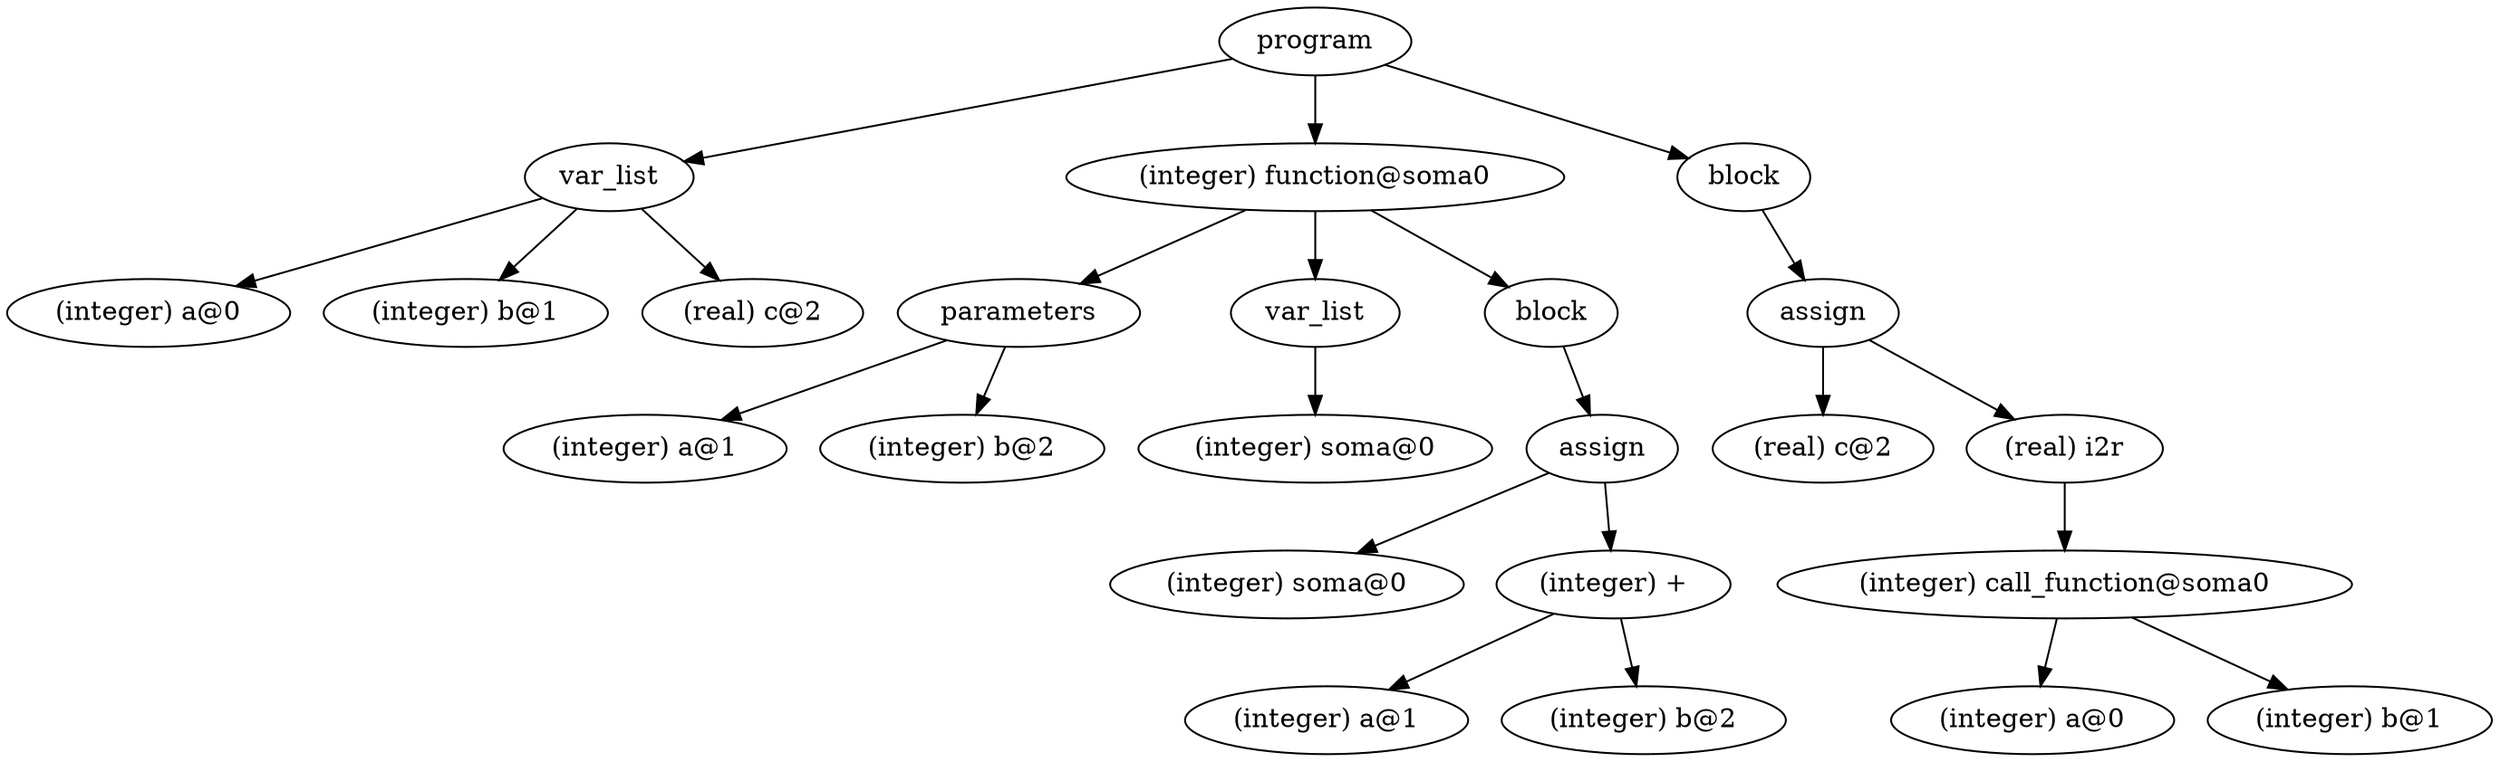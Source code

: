 digraph {
graph [ordering="out"];
node0[label="program"];
node1[label="var_list"];
node2[label="(integer) a@0"];
node1 -> node2;
node3[label="(integer) b@1"];
node1 -> node3;
node4[label="(real) c@2"];
node1 -> node4;
node0 -> node1;
node5[label="(integer) function@soma0"];
node6[label="parameters"];
node7[label="(integer) a@1"];
node6 -> node7;
node8[label="(integer) b@2"];
node6 -> node8;
node5 -> node6;
node9[label="var_list"];
node10[label="(integer) soma@0"];
node9 -> node10;
node5 -> node9;
node11[label="block"];
node12[label="assign"];
node13[label="(integer) soma@0"];
node12 -> node13;
node14[label="(integer) +"];
node15[label="(integer) a@1"];
node14 -> node15;
node16[label="(integer) b@2"];
node14 -> node16;
node12 -> node14;
node11 -> node12;
node5 -> node11;
node0 -> node5;
node17[label="block"];
node18[label="assign"];
node19[label="(real) c@2"];
node18 -> node19;
node20[label="(real) i2r"];
node21[label="(integer) call_function@soma0"];
node22[label="(integer) a@0"];
node21 -> node22;
node23[label="(integer) b@1"];
node21 -> node23;
node20 -> node21;
node18 -> node20;
node17 -> node18;
node0 -> node17;
}
